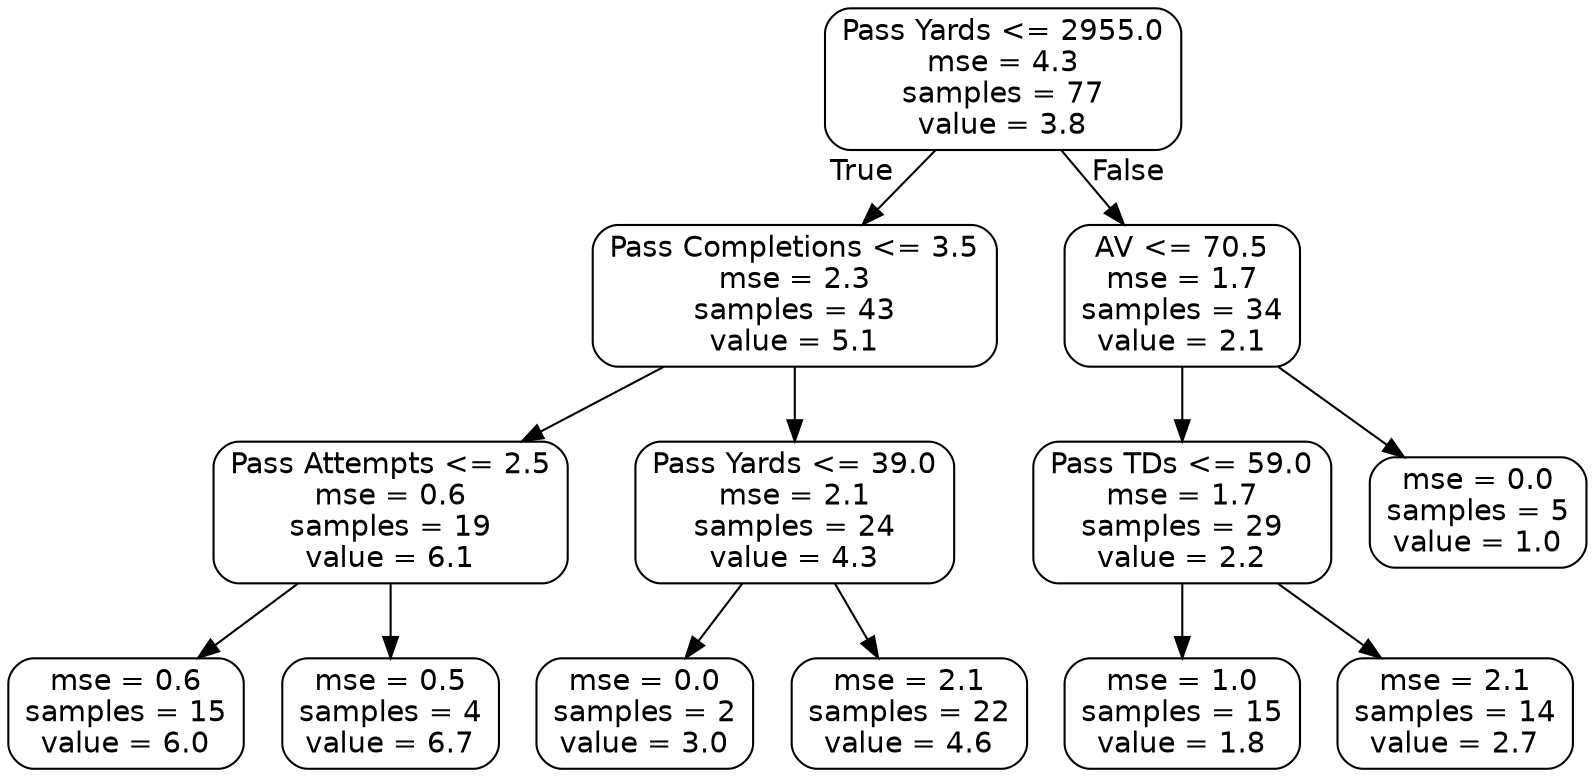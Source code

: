 digraph Tree {
node [shape=box, style="rounded", color="black", fontname=helvetica] ;
edge [fontname=helvetica] ;
0 [label="Pass Yards <= 2955.0\nmse = 4.3\nsamples = 77\nvalue = 3.8"] ;
1 [label="Pass Completions <= 3.5\nmse = 2.3\nsamples = 43\nvalue = 5.1"] ;
0 -> 1 [labeldistance=2.5, labelangle=45, headlabel="True"] ;
2 [label="Pass Attempts <= 2.5\nmse = 0.6\nsamples = 19\nvalue = 6.1"] ;
1 -> 2 ;
3 [label="mse = 0.6\nsamples = 15\nvalue = 6.0"] ;
2 -> 3 ;
4 [label="mse = 0.5\nsamples = 4\nvalue = 6.7"] ;
2 -> 4 ;
5 [label="Pass Yards <= 39.0\nmse = 2.1\nsamples = 24\nvalue = 4.3"] ;
1 -> 5 ;
6 [label="mse = 0.0\nsamples = 2\nvalue = 3.0"] ;
5 -> 6 ;
7 [label="mse = 2.1\nsamples = 22\nvalue = 4.6"] ;
5 -> 7 ;
8 [label="AV <= 70.5\nmse = 1.7\nsamples = 34\nvalue = 2.1"] ;
0 -> 8 [labeldistance=2.5, labelangle=-45, headlabel="False"] ;
9 [label="Pass TDs <= 59.0\nmse = 1.7\nsamples = 29\nvalue = 2.2"] ;
8 -> 9 ;
10 [label="mse = 1.0\nsamples = 15\nvalue = 1.8"] ;
9 -> 10 ;
11 [label="mse = 2.1\nsamples = 14\nvalue = 2.7"] ;
9 -> 11 ;
12 [label="mse = 0.0\nsamples = 5\nvalue = 1.0"] ;
8 -> 12 ;
}